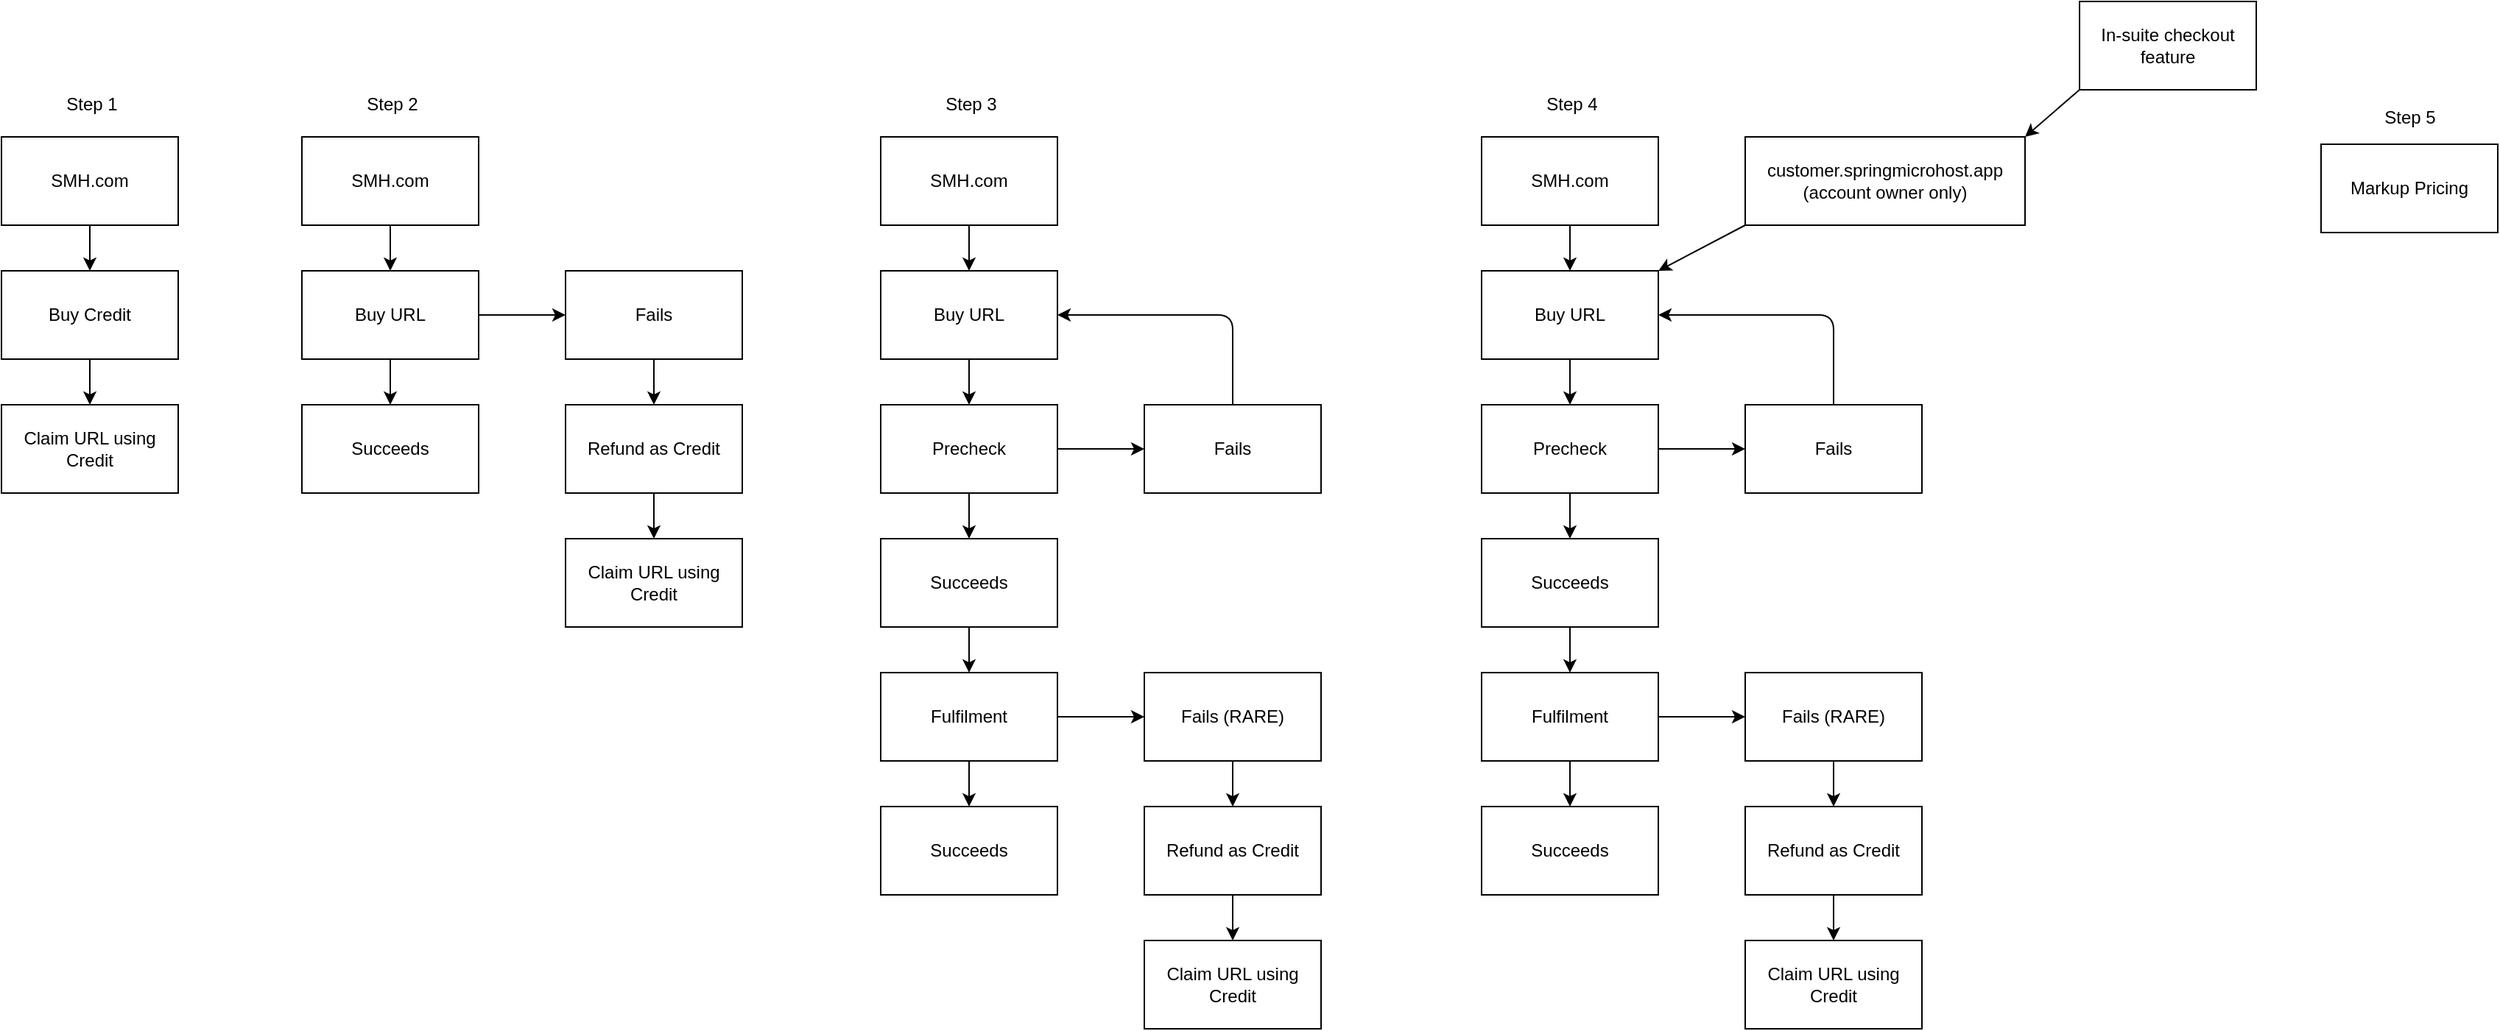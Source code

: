 <mxfile>
    <diagram id="P5PGkuq-apxNJj3xRGS4" name="Page-1">
        <mxGraphModel dx="1972" dy="1121" grid="0" gridSize="10" guides="1" tooltips="1" connect="1" arrows="1" fold="1" page="0" pageScale="1" pageWidth="850" pageHeight="1100" math="0" shadow="0">
            <root>
                <mxCell id="0"/>
                <mxCell id="1" parent="0"/>
                <mxCell id="6" style="edgeStyle=none;html=1;exitX=0.5;exitY=1;exitDx=0;exitDy=0;entryX=0.5;entryY=0;entryDx=0;entryDy=0;" edge="1" parent="1" source="2" target="4">
                    <mxGeometry relative="1" as="geometry"/>
                </mxCell>
                <mxCell id="2" value="SMH.com" style="whiteSpace=wrap;html=1;" vertex="1" parent="1">
                    <mxGeometry x="121" y="349" width="120" height="60" as="geometry"/>
                </mxCell>
                <mxCell id="3" value="&lt;div&gt;Step 1&lt;/div&gt;" style="text;html=1;align=center;verticalAlign=middle;resizable=0;points=[];autosize=1;strokeColor=none;fillColor=none;" vertex="1" parent="1">
                    <mxGeometry x="155" y="314" width="53" height="26" as="geometry"/>
                </mxCell>
                <mxCell id="7" style="edgeStyle=none;html=1;exitX=0.5;exitY=1;exitDx=0;exitDy=0;entryX=0.5;entryY=0;entryDx=0;entryDy=0;" edge="1" parent="1" source="4" target="5">
                    <mxGeometry relative="1" as="geometry"/>
                </mxCell>
                <mxCell id="4" value="Buy Credit" style="whiteSpace=wrap;html=1;" vertex="1" parent="1">
                    <mxGeometry x="121" y="440" width="120" height="60" as="geometry"/>
                </mxCell>
                <mxCell id="5" value="Claim URL using Credit" style="whiteSpace=wrap;html=1;" vertex="1" parent="1">
                    <mxGeometry x="121" y="531" width="120" height="60" as="geometry"/>
                </mxCell>
                <mxCell id="8" style="edgeStyle=none;html=1;exitX=0.5;exitY=1;exitDx=0;exitDy=0;entryX=0.5;entryY=0;entryDx=0;entryDy=0;" edge="1" source="9" target="12" parent="1">
                    <mxGeometry relative="1" as="geometry"/>
                </mxCell>
                <mxCell id="9" value="SMH.com" style="whiteSpace=wrap;html=1;" vertex="1" parent="1">
                    <mxGeometry x="325" y="349" width="120" height="60" as="geometry"/>
                </mxCell>
                <mxCell id="10" value="&lt;div&gt;Step 2&lt;/div&gt;" style="text;html=1;align=center;verticalAlign=middle;resizable=0;points=[];autosize=1;strokeColor=none;fillColor=none;" vertex="1" parent="1">
                    <mxGeometry x="359" y="314" width="53" height="26" as="geometry"/>
                </mxCell>
                <mxCell id="11" style="edgeStyle=none;html=1;exitX=0.5;exitY=1;exitDx=0;exitDy=0;entryX=0.5;entryY=0;entryDx=0;entryDy=0;" edge="1" source="12" target="13" parent="1">
                    <mxGeometry relative="1" as="geometry"/>
                </mxCell>
                <mxCell id="16" style="edgeStyle=none;html=1;exitX=1;exitY=0.5;exitDx=0;exitDy=0;entryX=0;entryY=0.5;entryDx=0;entryDy=0;" edge="1" parent="1" source="12" target="15">
                    <mxGeometry relative="1" as="geometry"/>
                </mxCell>
                <mxCell id="12" value="Buy URL" style="whiteSpace=wrap;html=1;" vertex="1" parent="1">
                    <mxGeometry x="325" y="440" width="120" height="60" as="geometry"/>
                </mxCell>
                <mxCell id="13" value="Succeeds" style="whiteSpace=wrap;html=1;" vertex="1" parent="1">
                    <mxGeometry x="325" y="531" width="120" height="60" as="geometry"/>
                </mxCell>
                <mxCell id="21" style="edgeStyle=none;html=1;exitX=0.5;exitY=1;exitDx=0;exitDy=0;entryX=0.5;entryY=0;entryDx=0;entryDy=0;" edge="1" parent="1" source="15" target="18">
                    <mxGeometry relative="1" as="geometry"/>
                </mxCell>
                <mxCell id="15" value="Fails" style="whiteSpace=wrap;html=1;" vertex="1" parent="1">
                    <mxGeometry x="504" y="440" width="120" height="60" as="geometry"/>
                </mxCell>
                <mxCell id="18" value="Refund as Credit" style="whiteSpace=wrap;html=1;" vertex="1" parent="1">
                    <mxGeometry x="504" y="531" width="120" height="60" as="geometry"/>
                </mxCell>
                <mxCell id="19" style="edgeStyle=none;html=1;exitX=0.5;exitY=1;exitDx=0;exitDy=0;entryX=0.5;entryY=0;entryDx=0;entryDy=0;" edge="1" source="18" target="20" parent="1">
                    <mxGeometry relative="1" as="geometry"/>
                </mxCell>
                <mxCell id="20" value="Claim URL using Credit" style="whiteSpace=wrap;html=1;" vertex="1" parent="1">
                    <mxGeometry x="504" y="622" width="120" height="60" as="geometry"/>
                </mxCell>
                <mxCell id="22" style="edgeStyle=none;html=1;exitX=0.5;exitY=1;exitDx=0;exitDy=0;entryX=0.5;entryY=0;entryDx=0;entryDy=0;" edge="1" source="23" target="27" parent="1">
                    <mxGeometry relative="1" as="geometry"/>
                </mxCell>
                <mxCell id="23" value="SMH.com" style="whiteSpace=wrap;html=1;" vertex="1" parent="1">
                    <mxGeometry x="718" y="349" width="120" height="60" as="geometry"/>
                </mxCell>
                <mxCell id="24" value="&lt;div&gt;Step 3&lt;/div&gt;" style="text;html=1;align=center;verticalAlign=middle;resizable=0;points=[];autosize=1;strokeColor=none;fillColor=none;" vertex="1" parent="1">
                    <mxGeometry x="752" y="314" width="53" height="26" as="geometry"/>
                </mxCell>
                <mxCell id="35" style="edgeStyle=none;html=1;exitX=0.5;exitY=1;exitDx=0;exitDy=0;entryX=0.5;entryY=0;entryDx=0;entryDy=0;" edge="1" parent="1" source="27" target="34">
                    <mxGeometry relative="1" as="geometry"/>
                </mxCell>
                <mxCell id="27" value="Buy URL" style="whiteSpace=wrap;html=1;" vertex="1" parent="1">
                    <mxGeometry x="718" y="440" width="120" height="60" as="geometry"/>
                </mxCell>
                <mxCell id="39" style="edgeStyle=none;html=1;exitX=0.5;exitY=1;exitDx=0;exitDy=0;entryX=0.5;entryY=0;entryDx=0;entryDy=0;" edge="1" parent="1" source="28" target="37">
                    <mxGeometry relative="1" as="geometry"/>
                </mxCell>
                <mxCell id="28" value="Succeeds" style="whiteSpace=wrap;html=1;" vertex="1" parent="1">
                    <mxGeometry x="718" y="622" width="120" height="60" as="geometry"/>
                </mxCell>
                <mxCell id="41" style="edgeStyle=none;html=1;exitX=0.5;exitY=0;exitDx=0;exitDy=0;entryX=1;entryY=0.5;entryDx=0;entryDy=0;" edge="1" parent="1" source="30" target="27">
                    <mxGeometry relative="1" as="geometry">
                        <Array as="points">
                            <mxPoint x="957" y="470"/>
                        </Array>
                    </mxGeometry>
                </mxCell>
                <mxCell id="30" value="Fails" style="whiteSpace=wrap;html=1;" vertex="1" parent="1">
                    <mxGeometry x="897" y="531" width="120" height="60" as="geometry"/>
                </mxCell>
                <mxCell id="31" value="Refund as Credit" style="whiteSpace=wrap;html=1;" vertex="1" parent="1">
                    <mxGeometry x="897" y="804" width="120" height="60" as="geometry"/>
                </mxCell>
                <mxCell id="32" style="edgeStyle=none;html=1;exitX=0.5;exitY=1;exitDx=0;exitDy=0;entryX=0.5;entryY=0;entryDx=0;entryDy=0;" edge="1" source="31" target="33" parent="1">
                    <mxGeometry relative="1" as="geometry"/>
                </mxCell>
                <mxCell id="33" value="Claim URL using Credit" style="whiteSpace=wrap;html=1;" vertex="1" parent="1">
                    <mxGeometry x="897" y="895" width="120" height="60" as="geometry"/>
                </mxCell>
                <mxCell id="36" style="edgeStyle=none;html=1;exitX=0.5;exitY=1;exitDx=0;exitDy=0;entryX=0.5;entryY=0;entryDx=0;entryDy=0;" edge="1" parent="1" source="34" target="28">
                    <mxGeometry relative="1" as="geometry"/>
                </mxCell>
                <mxCell id="40" style="edgeStyle=none;html=1;exitX=1;exitY=0.5;exitDx=0;exitDy=0;entryX=0;entryY=0.5;entryDx=0;entryDy=0;" edge="1" parent="1" source="34" target="30">
                    <mxGeometry relative="1" as="geometry"/>
                </mxCell>
                <mxCell id="34" value="Precheck" style="whiteSpace=wrap;html=1;" vertex="1" parent="1">
                    <mxGeometry x="718" y="531" width="120" height="60" as="geometry"/>
                </mxCell>
                <mxCell id="43" style="edgeStyle=none;html=1;exitX=0.5;exitY=1;exitDx=0;exitDy=0;entryX=0.5;entryY=0;entryDx=0;entryDy=0;" edge="1" parent="1" source="37" target="42">
                    <mxGeometry relative="1" as="geometry"/>
                </mxCell>
                <mxCell id="45" style="edgeStyle=none;html=1;exitX=1;exitY=0.5;exitDx=0;exitDy=0;entryX=0;entryY=0.5;entryDx=0;entryDy=0;" edge="1" parent="1" source="37" target="44">
                    <mxGeometry relative="1" as="geometry"/>
                </mxCell>
                <mxCell id="37" value="Fulfilment" style="whiteSpace=wrap;html=1;" vertex="1" parent="1">
                    <mxGeometry x="718" y="713" width="120" height="60" as="geometry"/>
                </mxCell>
                <mxCell id="42" value="Succeeds" style="whiteSpace=wrap;html=1;" vertex="1" parent="1">
                    <mxGeometry x="718" y="804" width="120" height="60" as="geometry"/>
                </mxCell>
                <mxCell id="46" style="edgeStyle=none;html=1;exitX=0.5;exitY=1;exitDx=0;exitDy=0;entryX=0.5;entryY=0;entryDx=0;entryDy=0;" edge="1" parent="1" source="44" target="31">
                    <mxGeometry relative="1" as="geometry"/>
                </mxCell>
                <mxCell id="44" value="Fails (RARE)" style="whiteSpace=wrap;html=1;" vertex="1" parent="1">
                    <mxGeometry x="897" y="713" width="120" height="60" as="geometry"/>
                </mxCell>
                <mxCell id="47" style="edgeStyle=none;html=1;exitX=0.5;exitY=1;exitDx=0;exitDy=0;entryX=0.5;entryY=0;entryDx=0;entryDy=0;" edge="1" source="48" target="51" parent="1">
                    <mxGeometry relative="1" as="geometry"/>
                </mxCell>
                <mxCell id="48" value="SMH.com" style="whiteSpace=wrap;html=1;" vertex="1" parent="1">
                    <mxGeometry x="1126" y="349" width="120" height="60" as="geometry"/>
                </mxCell>
                <mxCell id="49" value="&lt;div&gt;Step 4&lt;/div&gt;" style="text;html=1;align=center;verticalAlign=middle;resizable=0;points=[];autosize=1;strokeColor=none;fillColor=none;" vertex="1" parent="1">
                    <mxGeometry x="1160" y="314" width="53" height="26" as="geometry"/>
                </mxCell>
                <mxCell id="50" style="edgeStyle=none;html=1;exitX=0.5;exitY=1;exitDx=0;exitDy=0;entryX=0.5;entryY=0;entryDx=0;entryDy=0;" edge="1" source="51" target="61" parent="1">
                    <mxGeometry relative="1" as="geometry"/>
                </mxCell>
                <mxCell id="51" value="Buy URL" style="whiteSpace=wrap;html=1;" vertex="1" parent="1">
                    <mxGeometry x="1126" y="440" width="120" height="60" as="geometry"/>
                </mxCell>
                <mxCell id="52" style="edgeStyle=none;html=1;exitX=0.5;exitY=1;exitDx=0;exitDy=0;entryX=0.5;entryY=0;entryDx=0;entryDy=0;" edge="1" source="53" target="64" parent="1">
                    <mxGeometry relative="1" as="geometry"/>
                </mxCell>
                <mxCell id="53" value="Succeeds" style="whiteSpace=wrap;html=1;" vertex="1" parent="1">
                    <mxGeometry x="1126" y="622" width="120" height="60" as="geometry"/>
                </mxCell>
                <mxCell id="54" style="edgeStyle=none;html=1;exitX=0.5;exitY=0;exitDx=0;exitDy=0;entryX=1;entryY=0.5;entryDx=0;entryDy=0;" edge="1" source="55" target="51" parent="1">
                    <mxGeometry relative="1" as="geometry">
                        <Array as="points">
                            <mxPoint x="1365" y="470"/>
                        </Array>
                    </mxGeometry>
                </mxCell>
                <mxCell id="55" value="Fails" style="whiteSpace=wrap;html=1;" vertex="1" parent="1">
                    <mxGeometry x="1305" y="531" width="120" height="60" as="geometry"/>
                </mxCell>
                <mxCell id="56" value="Refund as Credit" style="whiteSpace=wrap;html=1;" vertex="1" parent="1">
                    <mxGeometry x="1305" y="804" width="120" height="60" as="geometry"/>
                </mxCell>
                <mxCell id="57" style="edgeStyle=none;html=1;exitX=0.5;exitY=1;exitDx=0;exitDy=0;entryX=0.5;entryY=0;entryDx=0;entryDy=0;" edge="1" source="56" target="58" parent="1">
                    <mxGeometry relative="1" as="geometry"/>
                </mxCell>
                <mxCell id="58" value="Claim URL using Credit" style="whiteSpace=wrap;html=1;" vertex="1" parent="1">
                    <mxGeometry x="1305" y="895" width="120" height="60" as="geometry"/>
                </mxCell>
                <mxCell id="59" style="edgeStyle=none;html=1;exitX=0.5;exitY=1;exitDx=0;exitDy=0;entryX=0.5;entryY=0;entryDx=0;entryDy=0;" edge="1" source="61" target="53" parent="1">
                    <mxGeometry relative="1" as="geometry"/>
                </mxCell>
                <mxCell id="60" style="edgeStyle=none;html=1;exitX=1;exitY=0.5;exitDx=0;exitDy=0;entryX=0;entryY=0.5;entryDx=0;entryDy=0;" edge="1" source="61" target="55" parent="1">
                    <mxGeometry relative="1" as="geometry"/>
                </mxCell>
                <mxCell id="61" value="Precheck" style="whiteSpace=wrap;html=1;" vertex="1" parent="1">
                    <mxGeometry x="1126" y="531" width="120" height="60" as="geometry"/>
                </mxCell>
                <mxCell id="62" style="edgeStyle=none;html=1;exitX=0.5;exitY=1;exitDx=0;exitDy=0;entryX=0.5;entryY=0;entryDx=0;entryDy=0;" edge="1" source="64" target="65" parent="1">
                    <mxGeometry relative="1" as="geometry"/>
                </mxCell>
                <mxCell id="63" style="edgeStyle=none;html=1;exitX=1;exitY=0.5;exitDx=0;exitDy=0;entryX=0;entryY=0.5;entryDx=0;entryDy=0;" edge="1" source="64" target="67" parent="1">
                    <mxGeometry relative="1" as="geometry"/>
                </mxCell>
                <mxCell id="64" value="Fulfilment" style="whiteSpace=wrap;html=1;" vertex="1" parent="1">
                    <mxGeometry x="1126" y="713" width="120" height="60" as="geometry"/>
                </mxCell>
                <mxCell id="65" value="Succeeds" style="whiteSpace=wrap;html=1;" vertex="1" parent="1">
                    <mxGeometry x="1126" y="804" width="120" height="60" as="geometry"/>
                </mxCell>
                <mxCell id="66" style="edgeStyle=none;html=1;exitX=0.5;exitY=1;exitDx=0;exitDy=0;entryX=0.5;entryY=0;entryDx=0;entryDy=0;" edge="1" source="67" target="56" parent="1">
                    <mxGeometry relative="1" as="geometry"/>
                </mxCell>
                <mxCell id="67" value="Fails (RARE)" style="whiteSpace=wrap;html=1;" vertex="1" parent="1">
                    <mxGeometry x="1305" y="713" width="120" height="60" as="geometry"/>
                </mxCell>
                <mxCell id="69" style="edgeStyle=none;html=1;exitX=0;exitY=1;exitDx=0;exitDy=0;entryX=1;entryY=0;entryDx=0;entryDy=0;" edge="1" parent="1" source="68" target="51">
                    <mxGeometry relative="1" as="geometry"/>
                </mxCell>
                <mxCell id="68" value="customer.springmicrohost.app&lt;br&gt;(account owner only)" style="whiteSpace=wrap;html=1;" vertex="1" parent="1">
                    <mxGeometry x="1305" y="349" width="190" height="60" as="geometry"/>
                </mxCell>
                <mxCell id="71" style="edgeStyle=none;html=1;exitX=0;exitY=1;exitDx=0;exitDy=0;entryX=1;entryY=0;entryDx=0;entryDy=0;" edge="1" parent="1" source="70" target="68">
                    <mxGeometry relative="1" as="geometry"/>
                </mxCell>
                <mxCell id="70" value="In-suite checkout feature" style="whiteSpace=wrap;html=1;" vertex="1" parent="1">
                    <mxGeometry x="1532" y="257" width="120" height="60" as="geometry"/>
                </mxCell>
                <mxCell id="74" value="Markup Pricing" style="whiteSpace=wrap;html=1;" vertex="1" parent="1">
                    <mxGeometry x="1696" y="354" width="120" height="60" as="geometry"/>
                </mxCell>
                <mxCell id="75" value="Step 5" style="text;html=1;align=center;verticalAlign=middle;resizable=0;points=[];autosize=1;strokeColor=none;fillColor=none;" vertex="1" parent="1">
                    <mxGeometry x="1729.5" y="323" width="53" height="26" as="geometry"/>
                </mxCell>
            </root>
        </mxGraphModel>
    </diagram>
</mxfile>